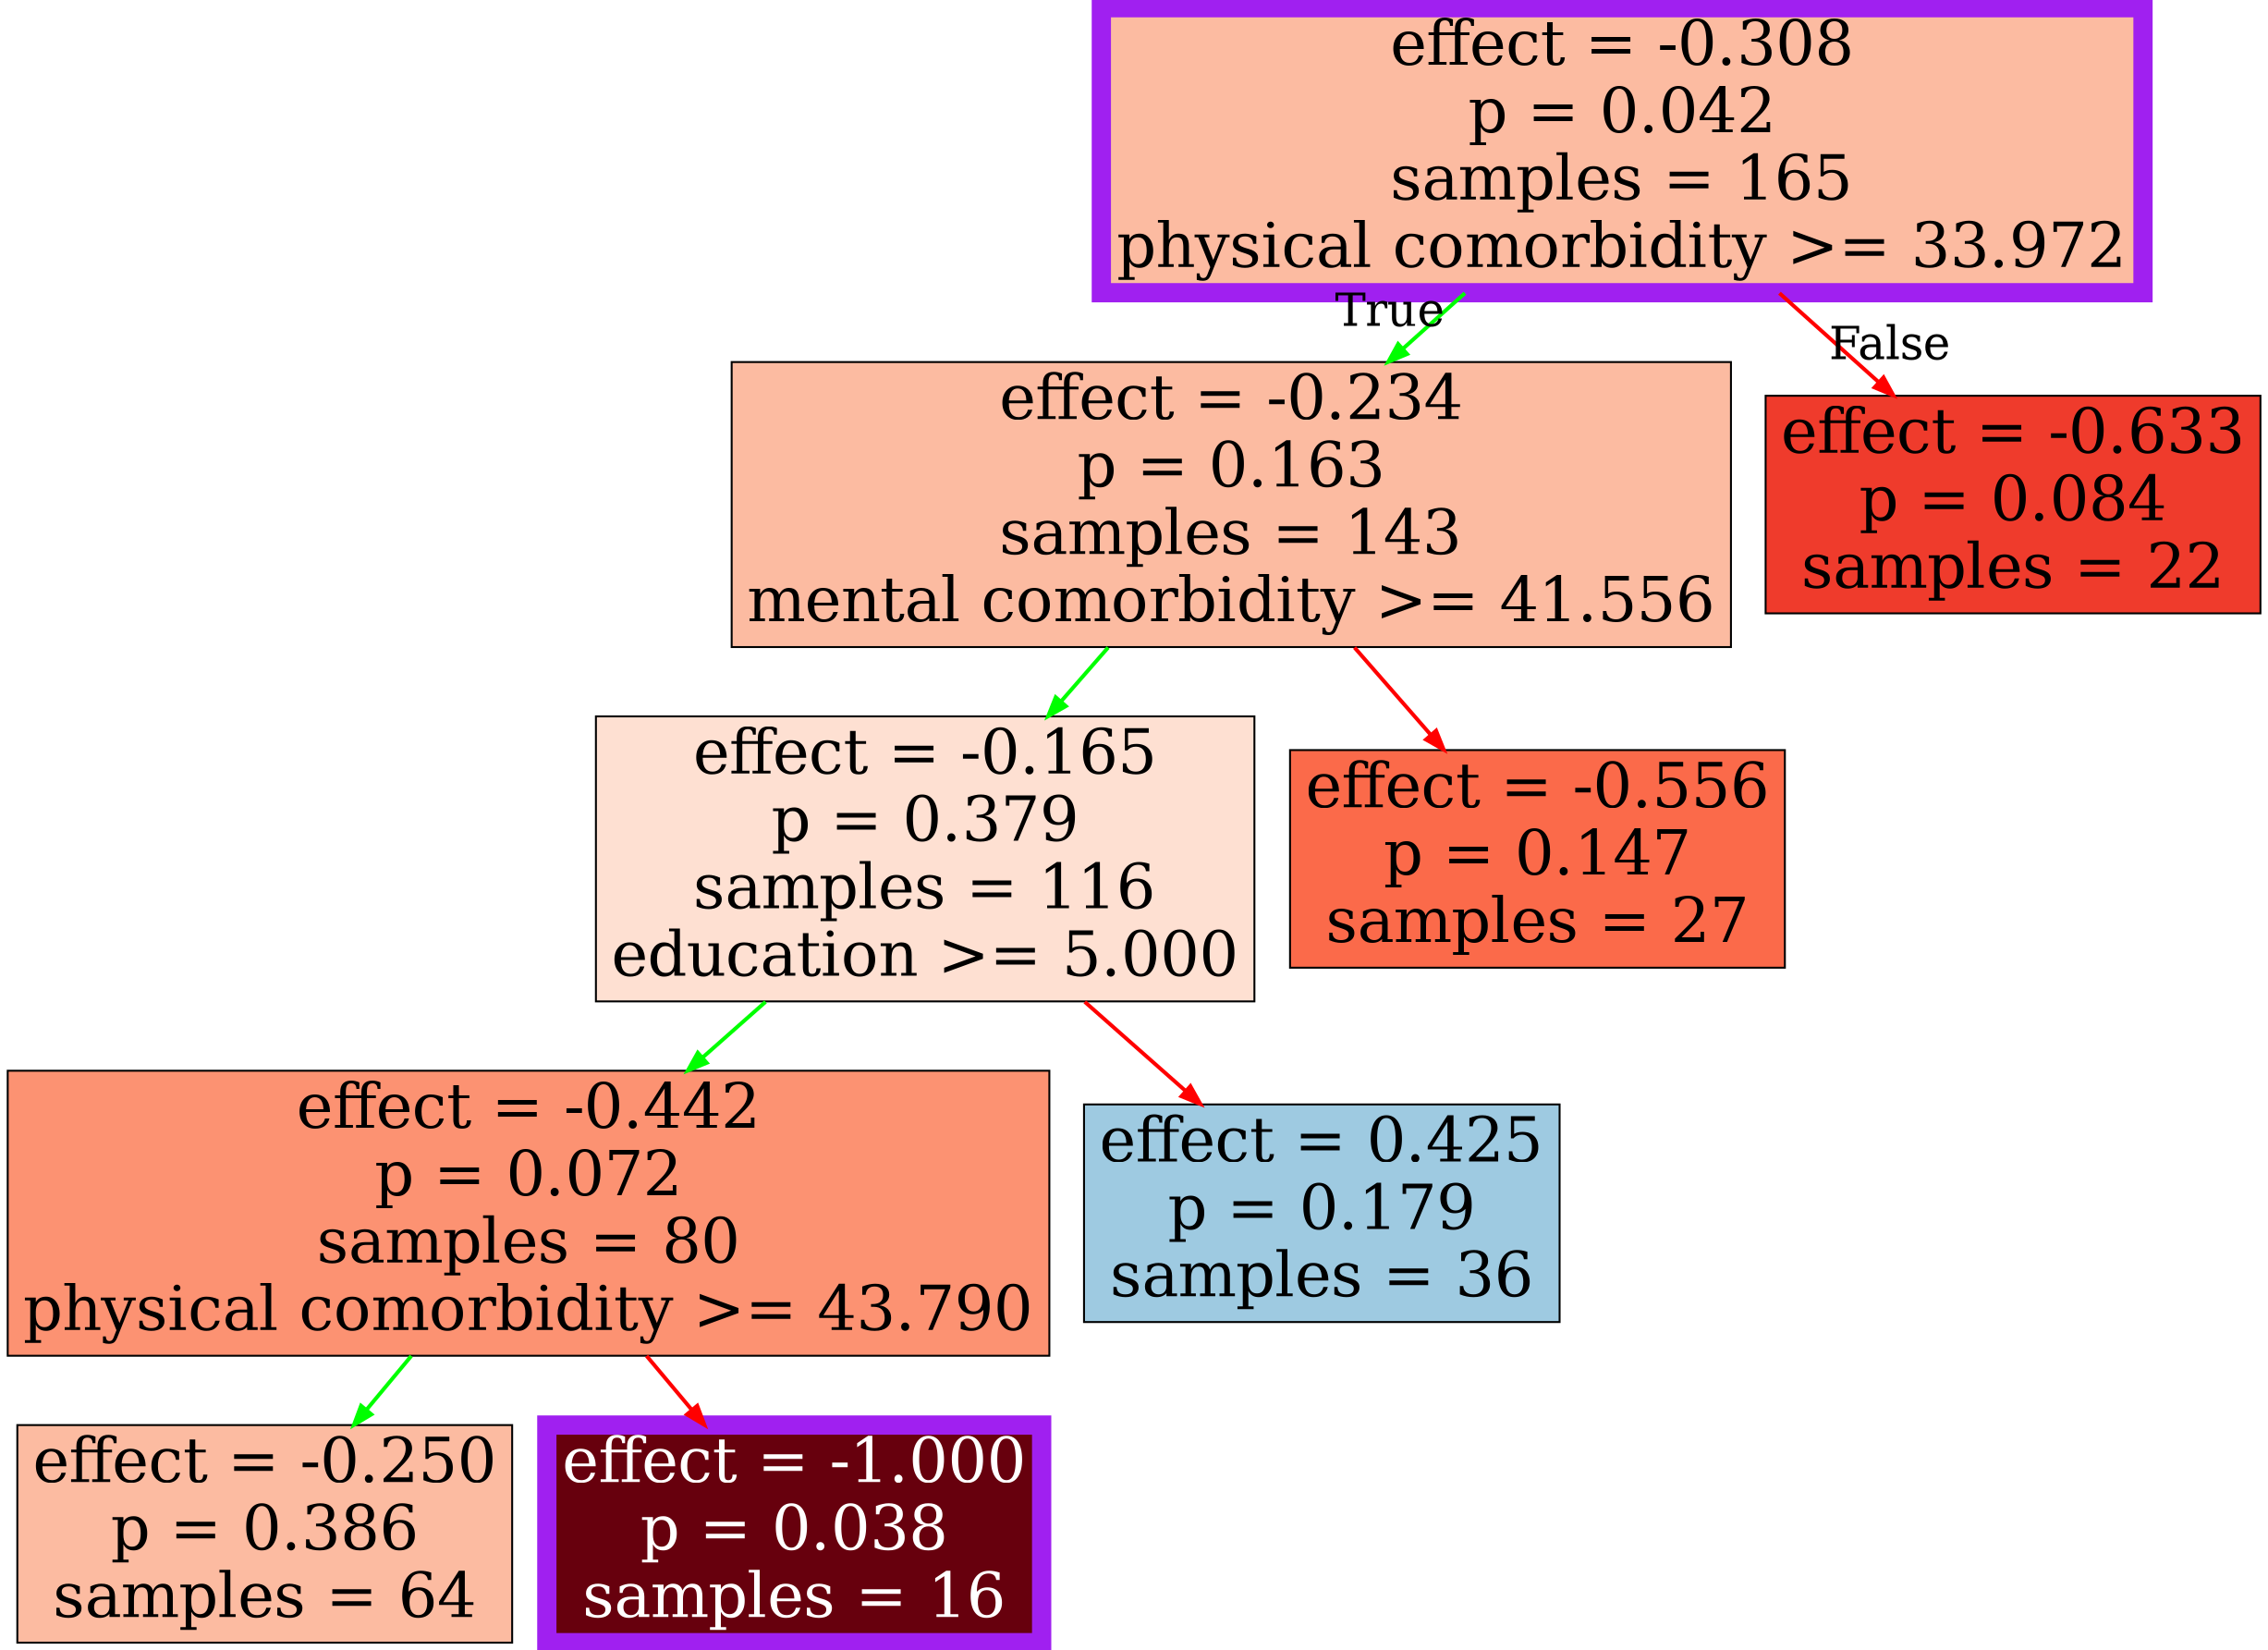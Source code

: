 digraph Tree {
node [shape=box, fontsize=32] ;
edge [fontsize=24] ;
0 [label="effect = -0.308\np = 0.042\nsamples = 165\nphysical comorbidity >= 33.972\n", style=filled, fillcolor="/reds9/3", color=purple, penwidth=10.0] ;
0 -> 1 [labeldistance=2.5, labelangle=45, headlabel="True", color=green, penwidth=2] ;
1 [label="effect = -0.234\np = 0.163\nsamples = 143\nmental comorbidity >= 41.556\n", style=filled, fillcolor="/reds9/3"] ;
1 -> 2[color=green, penwidth=2] ;
2 [label="effect = -0.165\np = 0.379\nsamples = 116\neducation >= 5.000\n", style=filled, fillcolor="/reds9/2"] ;
2 -> 3[color=green, penwidth=2] ;
3 [label="effect = -0.442\np = 0.072\nsamples = 80\nphysical comorbidity >= 43.790\n", style=filled, fillcolor="/reds9/4"] ;
3 -> 4[color=green, penwidth=2] ;
4 [label="effect = -0.250\np = 0.386\nsamples = 64", style=filled, fillcolor="/reds9/3"] ;
3 -> 5[color=red, penwidth=2] ;
5 [label="effect = -1.000\np = 0.038\nsamples = 16", style=filled, fontcolor=white, fillcolor="/reds9/9", color=purple, penwidth=10.0] ;
2 -> 6[color=red, penwidth=2] ;
6 [label="effect = 0.425\np = 0.179\nsamples = 36", style=filled, fillcolor="/blues9/4"] ;
1 -> 7[color=red, penwidth=2] ;
7 [label="effect = -0.556\np = 0.147\nsamples = 27", style=filled, fillcolor="/reds9/5"] ;
0 -> 8 [labeldistance=2.5, labelangle=-45, headlabel="False", color=red, penwidth=2] ;
8 [label="effect = -0.633\np = 0.084\nsamples = 22", style=filled, fillcolor="/reds9/6"] ;
}